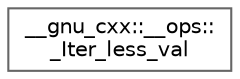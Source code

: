 digraph "Graphical Class Hierarchy"
{
 // LATEX_PDF_SIZE
  bgcolor="transparent";
  edge [fontname=Helvetica,fontsize=10,labelfontname=Helvetica,labelfontsize=10];
  node [fontname=Helvetica,fontsize=10,shape=box,height=0.2,width=0.4];
  rankdir="LR";
  Node0 [id="Node000000",label="__gnu_cxx::__ops::\l_Iter_less_val",height=0.2,width=0.4,color="grey40", fillcolor="white", style="filled",URL="$struct____gnu__cxx_1_1____ops_1_1___iter__less__val.html",tooltip=" "];
}
